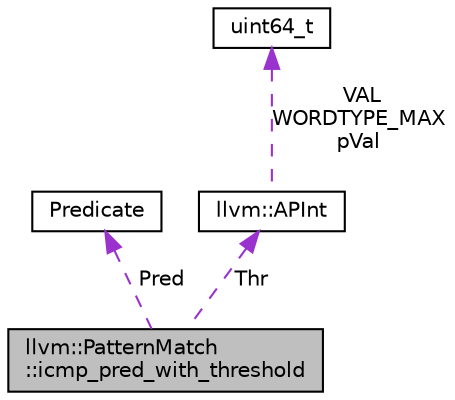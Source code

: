 digraph "llvm::PatternMatch::icmp_pred_with_threshold"
{
 // LATEX_PDF_SIZE
  bgcolor="transparent";
  edge [fontname="Helvetica",fontsize="10",labelfontname="Helvetica",labelfontsize="10"];
  node [fontname="Helvetica",fontsize="10",shape="box"];
  Node1 [label="llvm::PatternMatch\l::icmp_pred_with_threshold",height=0.2,width=0.4,color="black", fillcolor="grey75", style="filled", fontcolor="black",tooltip=" "];
  Node2 -> Node1 [dir="back",color="darkorchid3",fontsize="10",style="dashed",label=" Pred" ,fontname="Helvetica"];
  Node2 [label="Predicate",height=0.2,width=0.4,color="black",tooltip=" "];
  Node3 -> Node1 [dir="back",color="darkorchid3",fontsize="10",style="dashed",label=" Thr" ,fontname="Helvetica"];
  Node3 [label="llvm::APInt",height=0.2,width=0.4,color="black",URL="$classllvm_1_1APInt.html",tooltip="Class for arbitrary precision integers."];
  Node4 -> Node3 [dir="back",color="darkorchid3",fontsize="10",style="dashed",label=" VAL\nWORDTYPE_MAX\npVal" ,fontname="Helvetica"];
  Node4 [label="uint64_t",height=0.2,width=0.4,color="black",tooltip=" "];
}
